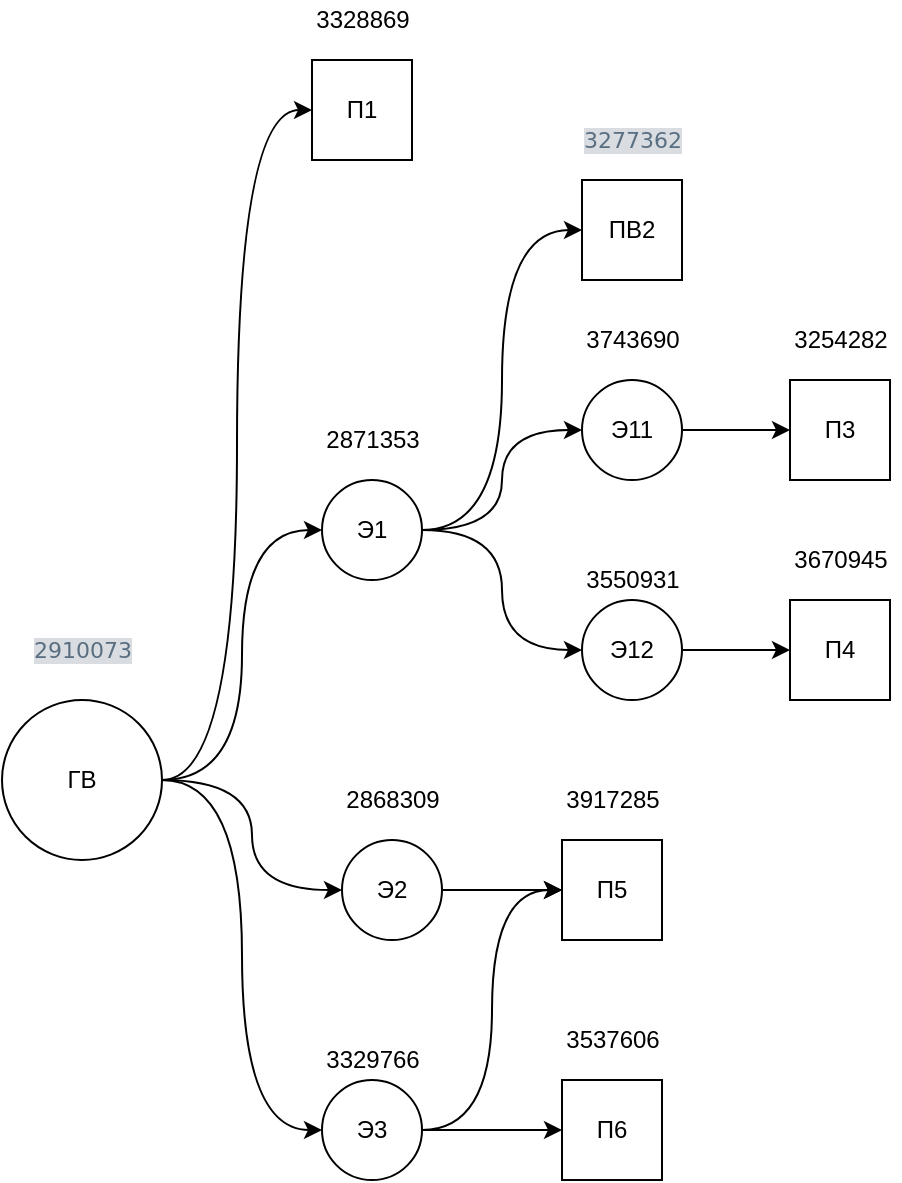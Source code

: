 <mxfile version="17.4.0" type="github"><diagram id="cxH3rAxaET3FujwVUCfw" name="Page-1"><mxGraphModel dx="709" dy="915" grid="1" gridSize="10" guides="1" tooltips="1" connect="1" arrows="1" fold="1" page="1" pageScale="1" pageWidth="827" pageHeight="1169" math="0" shadow="0"><root><mxCell id="0"/><mxCell id="1" parent="0"/><mxCell id="2M9e7iJuFy-IvqVcOxnL-12" style="edgeStyle=orthogonalEdgeStyle;orthogonalLoop=1;jettySize=auto;html=1;curved=1;" edge="1" parent="1" source="2M9e7iJuFy-IvqVcOxnL-1" target="2M9e7iJuFy-IvqVcOxnL-3"><mxGeometry relative="1" as="geometry"/></mxCell><mxCell id="2M9e7iJuFy-IvqVcOxnL-13" style="edgeStyle=orthogonalEdgeStyle;orthogonalLoop=1;jettySize=auto;html=1;entryX=0;entryY=0.5;entryDx=0;entryDy=0;curved=1;" edge="1" parent="1" source="2M9e7iJuFy-IvqVcOxnL-1" target="2M9e7iJuFy-IvqVcOxnL-2"><mxGeometry relative="1" as="geometry"/></mxCell><mxCell id="2M9e7iJuFy-IvqVcOxnL-14" style="edgeStyle=orthogonalEdgeStyle;orthogonalLoop=1;jettySize=auto;html=1;entryX=0;entryY=0.5;entryDx=0;entryDy=0;curved=1;" edge="1" parent="1" source="2M9e7iJuFy-IvqVcOxnL-1" target="2M9e7iJuFy-IvqVcOxnL-11"><mxGeometry relative="1" as="geometry"/></mxCell><mxCell id="2M9e7iJuFy-IvqVcOxnL-15" style="edgeStyle=orthogonalEdgeStyle;orthogonalLoop=1;jettySize=auto;html=1;entryX=0;entryY=0.5;entryDx=0;entryDy=0;curved=1;" edge="1" parent="1" source="2M9e7iJuFy-IvqVcOxnL-1" target="2M9e7iJuFy-IvqVcOxnL-4"><mxGeometry relative="1" as="geometry"/></mxCell><mxCell id="2M9e7iJuFy-IvqVcOxnL-1" value="ГВ" style="ellipse;whiteSpace=wrap;html=1;aspect=fixed;" vertex="1" parent="1"><mxGeometry x="20" y="380" width="80" height="80" as="geometry"/></mxCell><mxCell id="2M9e7iJuFy-IvqVcOxnL-16" style="edgeStyle=orthogonalEdgeStyle;curved=1;orthogonalLoop=1;jettySize=auto;html=1;entryX=0;entryY=0.5;entryDx=0;entryDy=0;" edge="1" parent="1" source="2M9e7iJuFy-IvqVcOxnL-2" target="2M9e7iJuFy-IvqVcOxnL-5"><mxGeometry relative="1" as="geometry"/></mxCell><mxCell id="2M9e7iJuFy-IvqVcOxnL-17" style="edgeStyle=orthogonalEdgeStyle;curved=1;orthogonalLoop=1;jettySize=auto;html=1;entryX=0;entryY=0.5;entryDx=0;entryDy=0;" edge="1" parent="1" source="2M9e7iJuFy-IvqVcOxnL-2" target="2M9e7iJuFy-IvqVcOxnL-6"><mxGeometry relative="1" as="geometry"/></mxCell><mxCell id="2M9e7iJuFy-IvqVcOxnL-19" style="edgeStyle=orthogonalEdgeStyle;curved=1;orthogonalLoop=1;jettySize=auto;html=1;entryX=0;entryY=0.5;entryDx=0;entryDy=0;" edge="1" parent="1" source="2M9e7iJuFy-IvqVcOxnL-2" target="2M9e7iJuFy-IvqVcOxnL-18"><mxGeometry relative="1" as="geometry"/></mxCell><mxCell id="2M9e7iJuFy-IvqVcOxnL-2" value="Э1" style="ellipse;whiteSpace=wrap;html=1;aspect=fixed;" vertex="1" parent="1"><mxGeometry x="180" y="270" width="50" height="50" as="geometry"/></mxCell><mxCell id="2M9e7iJuFy-IvqVcOxnL-22" style="edgeStyle=orthogonalEdgeStyle;curved=1;orthogonalLoop=1;jettySize=auto;html=1;entryX=0;entryY=0.5;entryDx=0;entryDy=0;" edge="1" parent="1" source="2M9e7iJuFy-IvqVcOxnL-3" target="2M9e7iJuFy-IvqVcOxnL-10"><mxGeometry relative="1" as="geometry"/></mxCell><mxCell id="2M9e7iJuFy-IvqVcOxnL-3" value="Э2" style="ellipse;whiteSpace=wrap;html=1;aspect=fixed;" vertex="1" parent="1"><mxGeometry x="190" y="450" width="50" height="50" as="geometry"/></mxCell><mxCell id="2M9e7iJuFy-IvqVcOxnL-23" style="edgeStyle=orthogonalEdgeStyle;curved=1;orthogonalLoop=1;jettySize=auto;html=1;entryX=0;entryY=0.5;entryDx=0;entryDy=0;" edge="1" parent="1" source="2M9e7iJuFy-IvqVcOxnL-4" target="2M9e7iJuFy-IvqVcOxnL-9"><mxGeometry relative="1" as="geometry"/></mxCell><mxCell id="2M9e7iJuFy-IvqVcOxnL-24" style="edgeStyle=orthogonalEdgeStyle;curved=1;orthogonalLoop=1;jettySize=auto;html=1;entryX=0;entryY=0.5;entryDx=0;entryDy=0;" edge="1" parent="1" source="2M9e7iJuFy-IvqVcOxnL-4" target="2M9e7iJuFy-IvqVcOxnL-10"><mxGeometry relative="1" as="geometry"/></mxCell><mxCell id="2M9e7iJuFy-IvqVcOxnL-4" value="Э3" style="ellipse;whiteSpace=wrap;html=1;aspect=fixed;" vertex="1" parent="1"><mxGeometry x="180" y="570" width="50" height="50" as="geometry"/></mxCell><mxCell id="2M9e7iJuFy-IvqVcOxnL-20" style="edgeStyle=orthogonalEdgeStyle;curved=1;orthogonalLoop=1;jettySize=auto;html=1;entryX=0;entryY=0.5;entryDx=0;entryDy=0;" edge="1" parent="1" source="2M9e7iJuFy-IvqVcOxnL-5" target="2M9e7iJuFy-IvqVcOxnL-7"><mxGeometry relative="1" as="geometry"/></mxCell><mxCell id="2M9e7iJuFy-IvqVcOxnL-5" value="Э11" style="ellipse;whiteSpace=wrap;html=1;aspect=fixed;" vertex="1" parent="1"><mxGeometry x="310" y="220" width="50" height="50" as="geometry"/></mxCell><mxCell id="2M9e7iJuFy-IvqVcOxnL-21" style="edgeStyle=orthogonalEdgeStyle;curved=1;orthogonalLoop=1;jettySize=auto;html=1;entryX=0;entryY=0.5;entryDx=0;entryDy=0;" edge="1" parent="1" source="2M9e7iJuFy-IvqVcOxnL-6" target="2M9e7iJuFy-IvqVcOxnL-8"><mxGeometry relative="1" as="geometry"/></mxCell><mxCell id="2M9e7iJuFy-IvqVcOxnL-6" value="Э12" style="ellipse;whiteSpace=wrap;html=1;aspect=fixed;" vertex="1" parent="1"><mxGeometry x="310" y="330" width="50" height="50" as="geometry"/></mxCell><mxCell id="2M9e7iJuFy-IvqVcOxnL-7" value="П3" style="whiteSpace=wrap;html=1;aspect=fixed;" vertex="1" parent="1"><mxGeometry x="414" y="220" width="50" height="50" as="geometry"/></mxCell><mxCell id="2M9e7iJuFy-IvqVcOxnL-8" value="П4" style="whiteSpace=wrap;html=1;aspect=fixed;" vertex="1" parent="1"><mxGeometry x="414" y="330" width="50" height="50" as="geometry"/></mxCell><mxCell id="2M9e7iJuFy-IvqVcOxnL-9" value="П6" style="whiteSpace=wrap;html=1;aspect=fixed;" vertex="1" parent="1"><mxGeometry x="300" y="570" width="50" height="50" as="geometry"/></mxCell><mxCell id="2M9e7iJuFy-IvqVcOxnL-10" value="П5" style="whiteSpace=wrap;html=1;aspect=fixed;" vertex="1" parent="1"><mxGeometry x="300" y="450" width="50" height="50" as="geometry"/></mxCell><mxCell id="2M9e7iJuFy-IvqVcOxnL-11" value="П1" style="whiteSpace=wrap;html=1;aspect=fixed;" vertex="1" parent="1"><mxGeometry x="175" y="60" width="50" height="50" as="geometry"/></mxCell><mxCell id="2M9e7iJuFy-IvqVcOxnL-18" value="ПВ2" style="whiteSpace=wrap;html=1;aspect=fixed;" vertex="1" parent="1"><mxGeometry x="310" y="120" width="50" height="50" as="geometry"/></mxCell><mxCell id="2M9e7iJuFy-IvqVcOxnL-25" value="&lt;span style=&quot;color: rgb(89 , 110 , 129) ; font-family: &amp;#34;verdana&amp;#34; , &amp;#34;dejavu sans&amp;#34; , &amp;#34;geneva&amp;#34; , &amp;#34;tahoma&amp;#34; , sans-serif ; font-size: 11px ; font-style: normal ; font-weight: 400 ; letter-spacing: normal ; text-indent: 0px ; text-transform: none ; word-spacing: 0px ; background-color: rgb(217 , 221 , 225) ; display: inline ; float: none&quot;&gt;2910073&lt;/span&gt;" style="text;html=1;align=center;verticalAlign=middle;resizable=0;points=[];autosize=1;strokeColor=none;fillColor=none;" vertex="1" parent="1"><mxGeometry x="30" y="345" width="60" height="20" as="geometry"/></mxCell><mxCell id="2M9e7iJuFy-IvqVcOxnL-26" value="2871353" style="text;html=1;align=center;verticalAlign=middle;resizable=0;points=[];autosize=1;strokeColor=none;fillColor=none;" vertex="1" parent="1"><mxGeometry x="175" y="240" width="60" height="20" as="geometry"/></mxCell><mxCell id="2M9e7iJuFy-IvqVcOxnL-27" value="2868309" style="text;html=1;align=center;verticalAlign=middle;resizable=0;points=[];autosize=1;strokeColor=none;fillColor=none;" vertex="1" parent="1"><mxGeometry x="185" y="420" width="60" height="20" as="geometry"/></mxCell><mxCell id="2M9e7iJuFy-IvqVcOxnL-28" value="3329766" style="text;html=1;align=center;verticalAlign=middle;resizable=0;points=[];autosize=1;strokeColor=none;fillColor=none;" vertex="1" parent="1"><mxGeometry x="175" y="550" width="60" height="20" as="geometry"/></mxCell><mxCell id="2M9e7iJuFy-IvqVcOxnL-29" value="3328869" style="text;html=1;align=center;verticalAlign=middle;resizable=0;points=[];autosize=1;strokeColor=none;fillColor=none;" vertex="1" parent="1"><mxGeometry x="170" y="30" width="60" height="20" as="geometry"/></mxCell><mxCell id="2M9e7iJuFy-IvqVcOxnL-30" value="&lt;span style=&quot;color: rgb(89 , 110 , 129) ; font-family: &amp;#34;verdana&amp;#34; , &amp;#34;dejavu sans&amp;#34; , &amp;#34;geneva&amp;#34; , &amp;#34;tahoma&amp;#34; , sans-serif ; font-size: 11px ; font-style: normal ; font-weight: 400 ; letter-spacing: normal ; text-indent: 0px ; text-transform: none ; word-spacing: 0px ; background-color: rgb(217 , 221 , 225) ; display: inline ; float: none&quot;&gt;3277362&lt;/span&gt;" style="text;html=1;align=center;verticalAlign=middle;resizable=0;points=[];autosize=1;strokeColor=none;fillColor=none;" vertex="1" parent="1"><mxGeometry x="305" y="90" width="60" height="20" as="geometry"/></mxCell><mxCell id="2M9e7iJuFy-IvqVcOxnL-31" value="3254282" style="text;html=1;align=center;verticalAlign=middle;resizable=0;points=[];autosize=1;strokeColor=none;fillColor=none;" vertex="1" parent="1"><mxGeometry x="409" y="190" width="60" height="20" as="geometry"/></mxCell><mxCell id="2M9e7iJuFy-IvqVcOxnL-32" value="3743690" style="text;html=1;align=center;verticalAlign=middle;resizable=0;points=[];autosize=1;strokeColor=none;fillColor=none;" vertex="1" parent="1"><mxGeometry x="305" y="190" width="60" height="20" as="geometry"/></mxCell><mxCell id="2M9e7iJuFy-IvqVcOxnL-33" value="3550931" style="text;html=1;align=center;verticalAlign=middle;resizable=0;points=[];autosize=1;strokeColor=none;fillColor=none;" vertex="1" parent="1"><mxGeometry x="305" y="310" width="60" height="20" as="geometry"/></mxCell><mxCell id="2M9e7iJuFy-IvqVcOxnL-34" value="3670945" style="text;html=1;align=center;verticalAlign=middle;resizable=0;points=[];autosize=1;strokeColor=none;fillColor=none;" vertex="1" parent="1"><mxGeometry x="409" y="300" width="60" height="20" as="geometry"/></mxCell><mxCell id="2M9e7iJuFy-IvqVcOxnL-35" value="3917285" style="text;html=1;align=center;verticalAlign=middle;resizable=0;points=[];autosize=1;strokeColor=none;fillColor=none;" vertex="1" parent="1"><mxGeometry x="295" y="420" width="60" height="20" as="geometry"/></mxCell><mxCell id="2M9e7iJuFy-IvqVcOxnL-36" value="3537606" style="text;html=1;align=center;verticalAlign=middle;resizable=0;points=[];autosize=1;strokeColor=none;fillColor=none;" vertex="1" parent="1"><mxGeometry x="295" y="540" width="60" height="20" as="geometry"/></mxCell></root></mxGraphModel></diagram></mxfile>